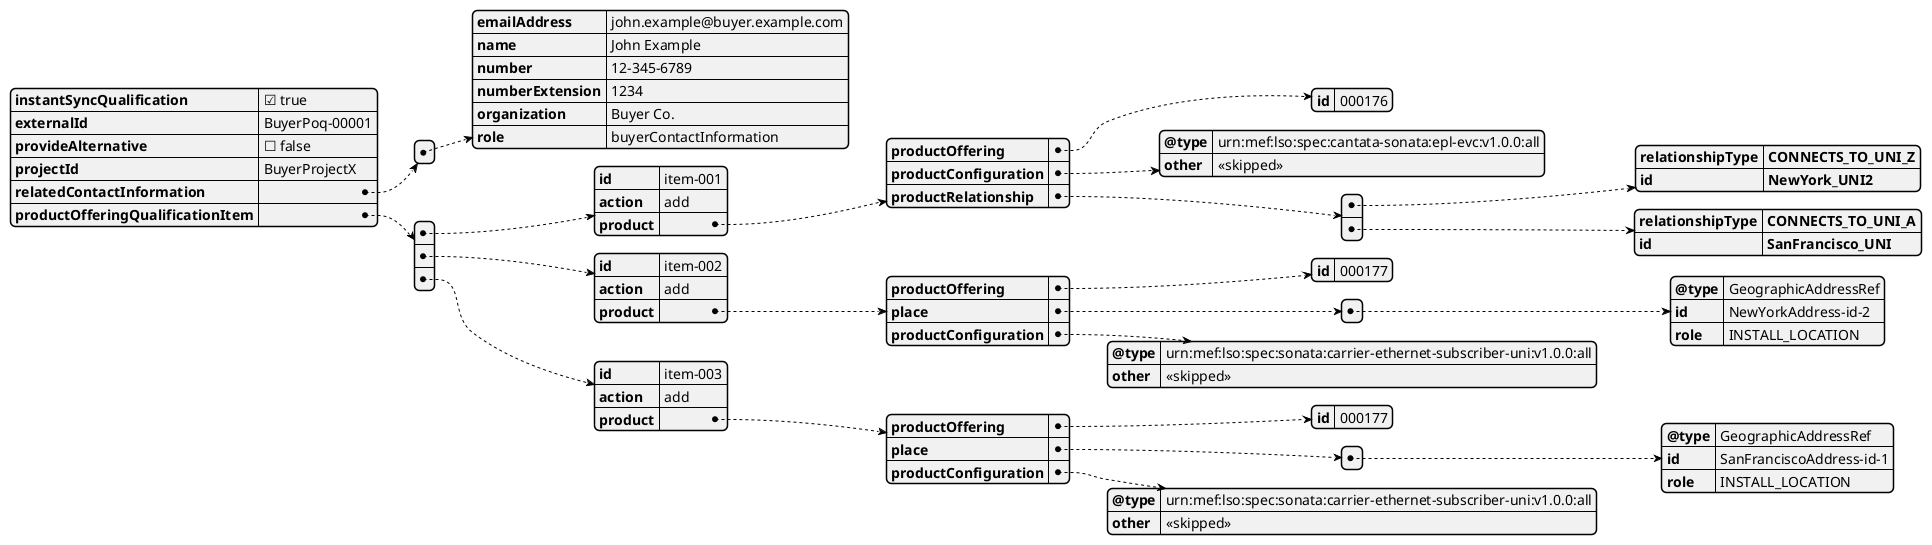 @startjson

{
  "instantSyncQualification": true,
  "externalId": "BuyerPoq-00001",
  "provideAlternative": false,
  "projectId": "BuyerProjectX",
  "relatedContactInformation": [
    {
      "emailAddress": "john.example@buyer.example.com",
      "name": "John Example",
      "number": "12-345-6789",
      "numberExtension": "1234",
      "organization": "Buyer Co.",
      "role": "buyerContactInformation"
    }
  ],
  "productOfferingQualificationItem": [
    {
      "id": "item-001",
      "action": "add",
      "product": {
        "productOffering": {
          "id": "000176"
        },
        "productConfiguration": {
          "@type": "urn:mef:lso:spec:cantata-sonata:epl-evc:v1.0.0:all",
          "other": "<<skipped>>"
        },
      "**productRelationship**": [
        {
          "**relationshipType**": "**CONNECTS_TO_UNI_Z**",
          "**id**": "**NewYork_UNI2**"
        },
        {
          "**relationshipType**": "**CONNECTS_TO_UNI_A**",
          "**id**": "**SanFrancisco_UNI**"
        }
      ]
    }
    },
    {
      "id": "item-002",
      "action": "add",
      "product": {
        "productOffering": {
          "id": "000177"
        },
        "place": [
          {
            "@type": "GeographicAddressRef",
            "id": "NewYorkAddress-id-2",
            "role": "INSTALL_LOCATION"
          }
        ],
        "productConfiguration": {
          "@type": "urn:mef:lso:spec:sonata:carrier-ethernet-subscriber-uni:v1.0.0:all",
          "other": "<<skipped>>"
        }
      }
    },
    {
      "id": "item-003",
      "action": "add",
      "product": {
        "productOffering": {
          "id": "000177"
        },
        "place": [
          {
            "@type": "GeographicAddressRef",
            "id": "SanFranciscoAddress-id-1",
            "role": "INSTALL_LOCATION"
          }
        ],
        "productConfiguration": {
          "@type": "urn:mef:lso:spec:sonata:carrier-ethernet-subscriber-uni:v1.0.0:all",
          "other": "<<skipped>>"
        }
      }
    }
  ]
}
@endjson